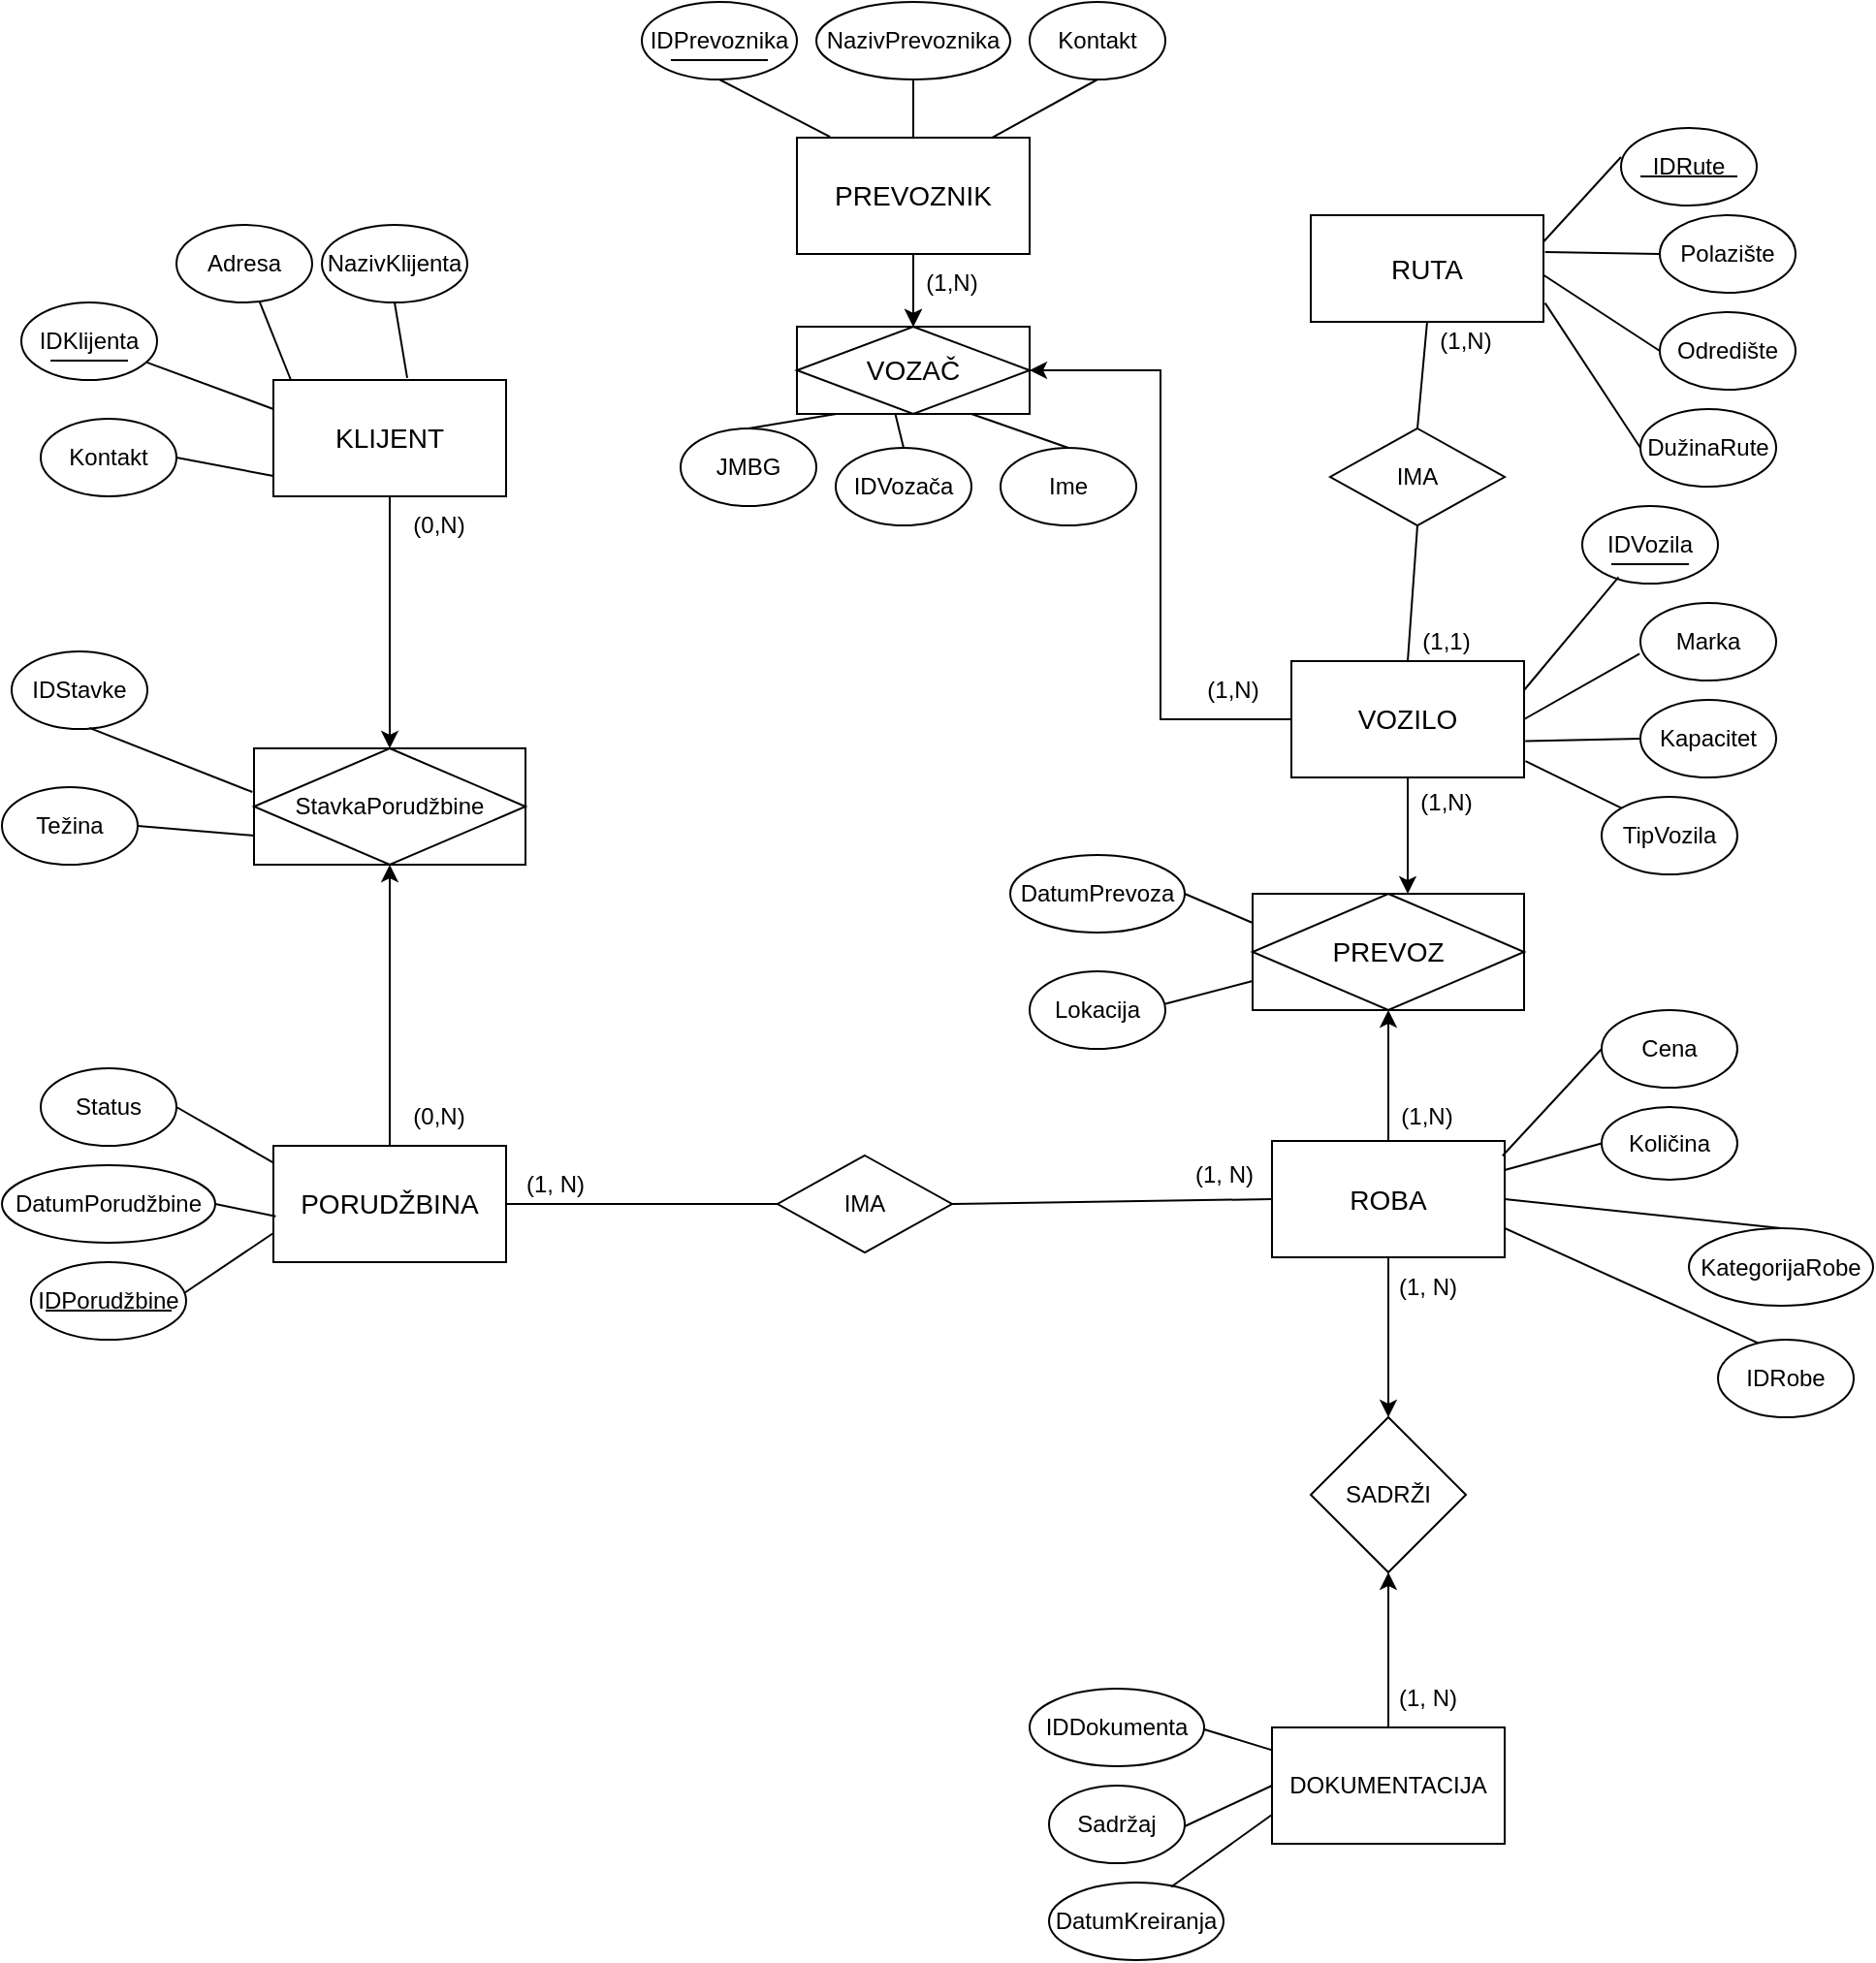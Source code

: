 <mxfile version="22.1.2" type="device">
  <diagram id="R2lEEEUBdFMjLlhIrx00" name="Page-1">
    <mxGraphModel dx="2391" dy="2306" grid="1" gridSize="10" guides="1" tooltips="1" connect="1" arrows="1" fold="1" page="1" pageScale="1" pageWidth="850" pageHeight="1100" math="0" shadow="0" extFonts="Permanent Marker^https://fonts.googleapis.com/css?family=Permanent+Marker">
      <root>
        <mxCell id="0" />
        <mxCell id="1" parent="0" />
        <mxCell id="lmZwWqNMLVkpS8_7VC-I-85" style="edgeStyle=orthogonalEdgeStyle;rounded=0;orthogonalLoop=1;jettySize=auto;html=1;entryX=0.5;entryY=0;entryDx=0;entryDy=0;" parent="1" source="lmZwWqNMLVkpS8_7VC-I-1" target="lmZwWqNMLVkpS8_7VC-I-84" edge="1">
          <mxGeometry relative="1" as="geometry" />
        </mxCell>
        <mxCell id="lmZwWqNMLVkpS8_7VC-I-1" value="&lt;span style=&quot;font-size: 14px;&quot;&gt;KLIJENT&lt;/span&gt;" style="rounded=0;whiteSpace=wrap;html=1;" parent="1" vertex="1">
          <mxGeometry x="180" y="105" width="120" height="60" as="geometry" />
        </mxCell>
        <mxCell id="X-RrgHV1Gdf56iwSbWIR-30" style="edgeStyle=orthogonalEdgeStyle;rounded=0;orthogonalLoop=1;jettySize=auto;html=1;entryX=0.5;entryY=1;entryDx=0;entryDy=0;" parent="1" source="lmZwWqNMLVkpS8_7VC-I-2" target="X-RrgHV1Gdf56iwSbWIR-26" edge="1">
          <mxGeometry relative="1" as="geometry" />
        </mxCell>
        <mxCell id="Z6134khWnOBLi61K8WME-16" style="edgeStyle=orthogonalEdgeStyle;rounded=0;orthogonalLoop=1;jettySize=auto;html=1;entryX=0.5;entryY=0;entryDx=0;entryDy=0;" edge="1" parent="1" source="lmZwWqNMLVkpS8_7VC-I-2" target="Z6134khWnOBLi61K8WME-12">
          <mxGeometry relative="1" as="geometry" />
        </mxCell>
        <mxCell id="lmZwWqNMLVkpS8_7VC-I-2" value="&lt;font style=&quot;font-size: 14px;&quot;&gt;ROBA&lt;/font&gt;" style="rounded=0;whiteSpace=wrap;html=1;" parent="1" vertex="1">
          <mxGeometry x="695" y="497.5" width="120" height="60" as="geometry" />
        </mxCell>
        <mxCell id="X-RrgHV1Gdf56iwSbWIR-17" style="edgeStyle=orthogonalEdgeStyle;rounded=0;orthogonalLoop=1;jettySize=auto;html=1;entryX=0.5;entryY=0;entryDx=0;entryDy=0;" parent="1" source="lmZwWqNMLVkpS8_7VC-I-3" target="X-RrgHV1Gdf56iwSbWIR-16" edge="1">
          <mxGeometry relative="1" as="geometry" />
        </mxCell>
        <mxCell id="Z6134khWnOBLi61K8WME-19" value="" style="edgeStyle=orthogonalEdgeStyle;rounded=0;orthogonalLoop=1;jettySize=auto;html=1;" edge="1" parent="1" source="lmZwWqNMLVkpS8_7VC-I-3" target="X-RrgHV1Gdf56iwSbWIR-16">
          <mxGeometry relative="1" as="geometry" />
        </mxCell>
        <mxCell id="lmZwWqNMLVkpS8_7VC-I-3" value="&lt;font style=&quot;font-size: 14px;&quot;&gt;PREVOZNIK&lt;/font&gt;" style="rounded=0;whiteSpace=wrap;html=1;" parent="1" vertex="1">
          <mxGeometry x="450" y="-20" width="120" height="60" as="geometry" />
        </mxCell>
        <mxCell id="X-RrgHV1Gdf56iwSbWIR-19" style="edgeStyle=orthogonalEdgeStyle;rounded=0;orthogonalLoop=1;jettySize=auto;html=1;entryX=1;entryY=0.5;entryDx=0;entryDy=0;" parent="1" source="lmZwWqNMLVkpS8_7VC-I-4" target="X-RrgHV1Gdf56iwSbWIR-16" edge="1">
          <mxGeometry relative="1" as="geometry" />
        </mxCell>
        <mxCell id="X-RrgHV1Gdf56iwSbWIR-27" style="edgeStyle=orthogonalEdgeStyle;rounded=0;orthogonalLoop=1;jettySize=auto;html=1;entryX=0.5;entryY=0;entryDx=0;entryDy=0;" parent="1" source="lmZwWqNMLVkpS8_7VC-I-4" edge="1">
          <mxGeometry relative="1" as="geometry">
            <mxPoint x="765" y="370.0" as="targetPoint" />
          </mxGeometry>
        </mxCell>
        <mxCell id="lmZwWqNMLVkpS8_7VC-I-4" value="&lt;font style=&quot;font-size: 14px;&quot;&gt;VOZILO&lt;/font&gt;" style="rounded=0;whiteSpace=wrap;html=1;" parent="1" vertex="1">
          <mxGeometry x="705" y="250" width="120" height="60" as="geometry" />
        </mxCell>
        <mxCell id="lmZwWqNMLVkpS8_7VC-I-5" value="&lt;font style=&quot;font-size: 14px;&quot;&gt;RUTA&lt;/font&gt;" style="rounded=0;whiteSpace=wrap;html=1;" parent="1" vertex="1">
          <mxGeometry x="715" y="20" width="120" height="55" as="geometry" />
        </mxCell>
        <mxCell id="lmZwWqNMLVkpS8_7VC-I-86" style="edgeStyle=orthogonalEdgeStyle;rounded=0;orthogonalLoop=1;jettySize=auto;html=1;entryX=0.5;entryY=1;entryDx=0;entryDy=0;" parent="1" source="lmZwWqNMLVkpS8_7VC-I-6" target="lmZwWqNMLVkpS8_7VC-I-84" edge="1">
          <mxGeometry relative="1" as="geometry" />
        </mxCell>
        <mxCell id="lmZwWqNMLVkpS8_7VC-I-6" value="&lt;font style=&quot;font-size: 14px;&quot;&gt;PORUDŽBINA&lt;/font&gt;" style="rounded=0;whiteSpace=wrap;html=1;" parent="1" vertex="1">
          <mxGeometry x="180" y="500" width="120" height="60" as="geometry" />
        </mxCell>
        <mxCell id="lmZwWqNMLVkpS8_7VC-I-8" value="IDKlijenta" style="ellipse;whiteSpace=wrap;html=1;" parent="1" vertex="1">
          <mxGeometry x="50" y="65" width="70" height="40" as="geometry" />
        </mxCell>
        <mxCell id="lmZwWqNMLVkpS8_7VC-I-9" value="NazivKlijenta" style="ellipse;whiteSpace=wrap;html=1;" parent="1" vertex="1">
          <mxGeometry x="205" y="25" width="75" height="40" as="geometry" />
        </mxCell>
        <mxCell id="lmZwWqNMLVkpS8_7VC-I-10" value="Adresa" style="ellipse;whiteSpace=wrap;html=1;" parent="1" vertex="1">
          <mxGeometry x="130" y="25" width="70" height="40" as="geometry" />
        </mxCell>
        <mxCell id="lmZwWqNMLVkpS8_7VC-I-11" value="Kontakt" style="ellipse;whiteSpace=wrap;html=1;" parent="1" vertex="1">
          <mxGeometry x="60" y="125" width="70" height="40" as="geometry" />
        </mxCell>
        <mxCell id="lmZwWqNMLVkpS8_7VC-I-15" value="" style="endArrow=none;html=1;rounded=0;exitX=0.5;exitY=1;exitDx=0;exitDy=0;entryX=0.575;entryY=-0.017;entryDx=0;entryDy=0;entryPerimeter=0;" parent="1" source="lmZwWqNMLVkpS8_7VC-I-9" target="lmZwWqNMLVkpS8_7VC-I-1" edge="1">
          <mxGeometry width="50" height="50" relative="1" as="geometry">
            <mxPoint x="220" y="185" as="sourcePoint" />
            <mxPoint x="270" y="135" as="targetPoint" />
          </mxGeometry>
        </mxCell>
        <mxCell id="lmZwWqNMLVkpS8_7VC-I-17" value="" style="endArrow=none;html=1;rounded=0;entryX=0.575;entryY=-0.017;entryDx=0;entryDy=0;entryPerimeter=0;" parent="1" source="lmZwWqNMLVkpS8_7VC-I-10" edge="1">
          <mxGeometry width="50" height="50" relative="1" as="geometry">
            <mxPoint x="180" y="66" as="sourcePoint" />
            <mxPoint x="189" y="105" as="targetPoint" />
          </mxGeometry>
        </mxCell>
        <mxCell id="lmZwWqNMLVkpS8_7VC-I-18" value="" style="endArrow=none;html=1;rounded=0;entryX=0;entryY=0.25;entryDx=0;entryDy=0;" parent="1" source="lmZwWqNMLVkpS8_7VC-I-8" target="lmZwWqNMLVkpS8_7VC-I-1" edge="1">
          <mxGeometry width="50" height="50" relative="1" as="geometry">
            <mxPoint x="171" y="95" as="sourcePoint" />
            <mxPoint x="180" y="134" as="targetPoint" />
          </mxGeometry>
        </mxCell>
        <mxCell id="lmZwWqNMLVkpS8_7VC-I-19" value="" style="endArrow=none;html=1;rounded=0;exitX=1;exitY=0.5;exitDx=0;exitDy=0;entryX=0.575;entryY=-0.017;entryDx=0;entryDy=0;entryPerimeter=0;" parent="1" source="lmZwWqNMLVkpS8_7VC-I-11" edge="1">
          <mxGeometry width="50" height="50" relative="1" as="geometry">
            <mxPoint x="171" y="115.5" as="sourcePoint" />
            <mxPoint x="180" y="154.5" as="targetPoint" />
          </mxGeometry>
        </mxCell>
        <mxCell id="lmZwWqNMLVkpS8_7VC-I-22" value="" style="endArrow=none;html=1;rounded=0;" parent="1" edge="1">
          <mxGeometry width="50" height="50" relative="1" as="geometry">
            <mxPoint x="65" y="95" as="sourcePoint" />
            <mxPoint x="105" y="95" as="targetPoint" />
            <Array as="points">
              <mxPoint x="90" y="95" />
            </Array>
          </mxGeometry>
        </mxCell>
        <mxCell id="lmZwWqNMLVkpS8_7VC-I-25" value="KategorijaRobe" style="ellipse;whiteSpace=wrap;html=1;" parent="1" vertex="1">
          <mxGeometry x="910" y="542.5" width="95" height="40" as="geometry" />
        </mxCell>
        <mxCell id="lmZwWqNMLVkpS8_7VC-I-26" value="Količina" style="ellipse;whiteSpace=wrap;html=1;" parent="1" vertex="1">
          <mxGeometry x="865" y="480" width="70" height="37.5" as="geometry" />
        </mxCell>
        <mxCell id="lmZwWqNMLVkpS8_7VC-I-27" value="Cena" style="ellipse;whiteSpace=wrap;html=1;" parent="1" vertex="1">
          <mxGeometry x="865" y="430" width="70" height="40" as="geometry" />
        </mxCell>
        <mxCell id="lmZwWqNMLVkpS8_7VC-I-30" value="" style="endArrow=none;html=1;rounded=0;exitX=0.298;exitY=0.045;exitDx=0;exitDy=0;entryX=1;entryY=0.75;entryDx=0;entryDy=0;exitPerimeter=0;" parent="1" source="lmZwWqNMLVkpS8_7VC-I-23" target="lmZwWqNMLVkpS8_7VC-I-2" edge="1">
          <mxGeometry width="50" height="50" relative="1" as="geometry">
            <mxPoint x="645" y="497.5" as="sourcePoint" />
            <mxPoint x="695" y="507" as="targetPoint" />
          </mxGeometry>
        </mxCell>
        <mxCell id="lmZwWqNMLVkpS8_7VC-I-31" value="" style="endArrow=none;html=1;rounded=0;exitX=0.5;exitY=0;exitDx=0;exitDy=0;entryX=1;entryY=0.5;entryDx=0;entryDy=0;" parent="1" source="lmZwWqNMLVkpS8_7VC-I-25" target="lmZwWqNMLVkpS8_7VC-I-2" edge="1">
          <mxGeometry width="50" height="50" relative="1" as="geometry">
            <mxPoint x="645" y="522.75" as="sourcePoint" />
            <mxPoint x="695" y="532.25" as="targetPoint" />
          </mxGeometry>
        </mxCell>
        <mxCell id="lmZwWqNMLVkpS8_7VC-I-32" value="" style="endArrow=none;html=1;rounded=0;exitX=0;exitY=0.5;exitDx=0;exitDy=0;entryX=1;entryY=0.25;entryDx=0;entryDy=0;" parent="1" source="lmZwWqNMLVkpS8_7VC-I-26" target="lmZwWqNMLVkpS8_7VC-I-2" edge="1">
          <mxGeometry width="50" height="50" relative="1" as="geometry">
            <mxPoint x="645" y="538" as="sourcePoint" />
            <mxPoint x="695" y="547.5" as="targetPoint" />
          </mxGeometry>
        </mxCell>
        <mxCell id="lmZwWqNMLVkpS8_7VC-I-33" value="" style="endArrow=none;html=1;rounded=0;entryX=0.991;entryY=0.127;entryDx=0;entryDy=0;entryPerimeter=0;exitX=0;exitY=0.5;exitDx=0;exitDy=0;" parent="1" source="lmZwWqNMLVkpS8_7VC-I-27" target="lmZwWqNMLVkpS8_7VC-I-2" edge="1">
          <mxGeometry width="50" height="50" relative="1" as="geometry">
            <mxPoint x="875" y="436" as="sourcePoint" />
            <mxPoint x="715" y="597.5" as="targetPoint" />
          </mxGeometry>
        </mxCell>
        <mxCell id="lmZwWqNMLVkpS8_7VC-I-34" value="IDPrevoznika" style="ellipse;whiteSpace=wrap;html=1;" parent="1" vertex="1">
          <mxGeometry x="370" y="-90" width="80" height="40" as="geometry" />
        </mxCell>
        <mxCell id="lmZwWqNMLVkpS8_7VC-I-35" value="NazivPrevoznika" style="ellipse;whiteSpace=wrap;html=1;" parent="1" vertex="1">
          <mxGeometry x="460" y="-90" width="100" height="40" as="geometry" />
        </mxCell>
        <mxCell id="lmZwWqNMLVkpS8_7VC-I-36" value="Kontakt" style="ellipse;whiteSpace=wrap;html=1;" parent="1" vertex="1">
          <mxGeometry x="570" y="-90" width="70" height="40" as="geometry" />
        </mxCell>
        <mxCell id="lmZwWqNMLVkpS8_7VC-I-37" value="" style="endArrow=none;html=1;rounded=0;" parent="1" edge="1">
          <mxGeometry width="50" height="50" relative="1" as="geometry">
            <mxPoint x="385" y="-60" as="sourcePoint" />
            <mxPoint x="435" y="-60" as="targetPoint" />
          </mxGeometry>
        </mxCell>
        <mxCell id="lmZwWqNMLVkpS8_7VC-I-38" value="" style="endArrow=none;html=1;rounded=0;entryX=0.5;entryY=1;entryDx=0;entryDy=0;exitX=0.142;exitY=-0.007;exitDx=0;exitDy=0;exitPerimeter=0;" parent="1" source="lmZwWqNMLVkpS8_7VC-I-3" target="lmZwWqNMLVkpS8_7VC-I-34" edge="1">
          <mxGeometry width="50" height="50" relative="1" as="geometry">
            <mxPoint x="450" y="10" as="sourcePoint" />
            <mxPoint x="500" y="-40" as="targetPoint" />
          </mxGeometry>
        </mxCell>
        <mxCell id="lmZwWqNMLVkpS8_7VC-I-39" value="" style="endArrow=none;html=1;rounded=0;entryX=0.5;entryY=0;entryDx=0;entryDy=0;exitX=0.5;exitY=1;exitDx=0;exitDy=0;" parent="1" source="lmZwWqNMLVkpS8_7VC-I-35" target="lmZwWqNMLVkpS8_7VC-I-3" edge="1">
          <mxGeometry width="50" height="50" relative="1" as="geometry">
            <mxPoint x="470" y="30" as="sourcePoint" />
            <mxPoint x="520" y="-20" as="targetPoint" />
          </mxGeometry>
        </mxCell>
        <mxCell id="lmZwWqNMLVkpS8_7VC-I-40" value="" style="endArrow=none;html=1;rounded=0;entryX=0.838;entryY=0.002;entryDx=0;entryDy=0;entryPerimeter=0;exitX=0.5;exitY=1;exitDx=0;exitDy=0;" parent="1" source="lmZwWqNMLVkpS8_7VC-I-36" target="lmZwWqNMLVkpS8_7VC-I-3" edge="1">
          <mxGeometry width="50" height="50" relative="1" as="geometry">
            <mxPoint x="450" y="30" as="sourcePoint" />
            <mxPoint x="500" y="-20" as="targetPoint" />
          </mxGeometry>
        </mxCell>
        <mxCell id="lmZwWqNMLVkpS8_7VC-I-41" value="Marka" style="ellipse;whiteSpace=wrap;html=1;" parent="1" vertex="1">
          <mxGeometry x="885" y="220" width="70" height="40" as="geometry" />
        </mxCell>
        <mxCell id="lmZwWqNMLVkpS8_7VC-I-42" value="Kapacitet" style="ellipse;whiteSpace=wrap;html=1;" parent="1" vertex="1">
          <mxGeometry x="885" y="270" width="70" height="40" as="geometry" />
        </mxCell>
        <mxCell id="lmZwWqNMLVkpS8_7VC-I-43" value="TipVozila" style="ellipse;whiteSpace=wrap;html=1;" parent="1" vertex="1">
          <mxGeometry x="865" y="320" width="70" height="40" as="geometry" />
        </mxCell>
        <mxCell id="lmZwWqNMLVkpS8_7VC-I-44" value="IDVozila" style="ellipse;whiteSpace=wrap;html=1;" parent="1" vertex="1">
          <mxGeometry x="855" y="170" width="70" height="40" as="geometry" />
        </mxCell>
        <mxCell id="lmZwWqNMLVkpS8_7VC-I-45" value="" style="endArrow=none;html=1;rounded=0;entryX=-0.006;entryY=0.654;entryDx=0;entryDy=0;entryPerimeter=0;" parent="1" target="lmZwWqNMLVkpS8_7VC-I-41" edge="1">
          <mxGeometry width="50" height="50" relative="1" as="geometry">
            <mxPoint x="825" y="280" as="sourcePoint" />
            <mxPoint x="875" y="230" as="targetPoint" />
          </mxGeometry>
        </mxCell>
        <mxCell id="lmZwWqNMLVkpS8_7VC-I-46" value="" style="endArrow=none;html=1;rounded=0;entryX=0.267;entryY=0.918;entryDx=0;entryDy=0;entryPerimeter=0;" parent="1" target="lmZwWqNMLVkpS8_7VC-I-44" edge="1">
          <mxGeometry width="50" height="50" relative="1" as="geometry">
            <mxPoint x="825" y="265" as="sourcePoint" />
            <mxPoint x="875" y="215" as="targetPoint" />
          </mxGeometry>
        </mxCell>
        <mxCell id="lmZwWqNMLVkpS8_7VC-I-48" value="" style="endArrow=none;html=1;rounded=0;exitX=1.005;exitY=0.687;exitDx=0;exitDy=0;exitPerimeter=0;" parent="1" source="lmZwWqNMLVkpS8_7VC-I-4" edge="1">
          <mxGeometry width="50" height="50" relative="1" as="geometry">
            <mxPoint x="835" y="290" as="sourcePoint" />
            <mxPoint x="885" y="290" as="targetPoint" />
          </mxGeometry>
        </mxCell>
        <mxCell id="lmZwWqNMLVkpS8_7VC-I-49" value="" style="endArrow=none;html=1;rounded=0;entryX=0;entryY=0;entryDx=0;entryDy=0;exitX=1.006;exitY=0.86;exitDx=0;exitDy=0;exitPerimeter=0;" parent="1" source="lmZwWqNMLVkpS8_7VC-I-4" target="lmZwWqNMLVkpS8_7VC-I-43" edge="1">
          <mxGeometry width="50" height="50" relative="1" as="geometry">
            <mxPoint x="795" y="370" as="sourcePoint" />
            <mxPoint x="845" y="320" as="targetPoint" />
          </mxGeometry>
        </mxCell>
        <mxCell id="lmZwWqNMLVkpS8_7VC-I-50" value="" style="endArrow=none;html=1;rounded=0;" parent="1" edge="1">
          <mxGeometry width="50" height="50" relative="1" as="geometry">
            <mxPoint x="870" y="200" as="sourcePoint" />
            <mxPoint x="910" y="200" as="targetPoint" />
          </mxGeometry>
        </mxCell>
        <mxCell id="lmZwWqNMLVkpS8_7VC-I-51" value="" style="endArrow=none;html=1;rounded=0;" parent="1" edge="1" source="lmZwWqNMLVkpS8_7VC-I-23">
          <mxGeometry width="50" height="50" relative="1" as="geometry">
            <mxPoint x="935" y="629.71" as="sourcePoint" />
            <mxPoint x="985" y="629.71" as="targetPoint" />
          </mxGeometry>
        </mxCell>
        <mxCell id="lmZwWqNMLVkpS8_7VC-I-53" value="IDRute" style="ellipse;whiteSpace=wrap;html=1;" parent="1" vertex="1">
          <mxGeometry x="875" y="-25" width="70" height="40" as="geometry" />
        </mxCell>
        <mxCell id="lmZwWqNMLVkpS8_7VC-I-54" value="Polazište" style="ellipse;whiteSpace=wrap;html=1;" parent="1" vertex="1">
          <mxGeometry x="895" y="20" width="70" height="40" as="geometry" />
        </mxCell>
        <mxCell id="lmZwWqNMLVkpS8_7VC-I-55" value="Odredište" style="ellipse;whiteSpace=wrap;html=1;" parent="1" vertex="1">
          <mxGeometry x="895" y="70" width="70" height="40" as="geometry" />
        </mxCell>
        <mxCell id="lmZwWqNMLVkpS8_7VC-I-57" value="DužinaRute" style="ellipse;whiteSpace=wrap;html=1;" parent="1" vertex="1">
          <mxGeometry x="885" y="120" width="70" height="40" as="geometry" />
        </mxCell>
        <mxCell id="lmZwWqNMLVkpS8_7VC-I-58" value="" style="endArrow=none;html=1;rounded=0;entryX=0;entryY=0.5;entryDx=0;entryDy=0;exitX=1;exitY=0.25;exitDx=0;exitDy=0;" parent="1" source="lmZwWqNMLVkpS8_7VC-I-5" edge="1">
          <mxGeometry width="50" height="50" relative="1" as="geometry">
            <mxPoint x="855" y="30" as="sourcePoint" />
            <mxPoint x="875" y="-10" as="targetPoint" />
          </mxGeometry>
        </mxCell>
        <mxCell id="lmZwWqNMLVkpS8_7VC-I-59" value="" style="endArrow=none;html=1;rounded=0;entryX=0;entryY=0.5;entryDx=0;entryDy=0;exitX=1.007;exitY=0.345;exitDx=0;exitDy=0;exitPerimeter=0;" parent="1" source="lmZwWqNMLVkpS8_7VC-I-5" target="lmZwWqNMLVkpS8_7VC-I-54" edge="1">
          <mxGeometry width="50" height="50" relative="1" as="geometry">
            <mxPoint x="795" y="150" as="sourcePoint" />
            <mxPoint x="845" y="100" as="targetPoint" />
          </mxGeometry>
        </mxCell>
        <mxCell id="lmZwWqNMLVkpS8_7VC-I-60" value="" style="endArrow=none;html=1;rounded=0;entryX=0;entryY=0.5;entryDx=0;entryDy=0;exitX=0.999;exitY=0.559;exitDx=0;exitDy=0;exitPerimeter=0;" parent="1" source="lmZwWqNMLVkpS8_7VC-I-5" target="lmZwWqNMLVkpS8_7VC-I-55" edge="1">
          <mxGeometry width="50" height="50" relative="1" as="geometry">
            <mxPoint x="805" y="210" as="sourcePoint" />
            <mxPoint x="855" y="160" as="targetPoint" />
          </mxGeometry>
        </mxCell>
        <mxCell id="lmZwWqNMLVkpS8_7VC-I-61" value="" style="endArrow=none;html=1;rounded=0;entryX=0;entryY=0.5;entryDx=0;entryDy=0;exitX=1.007;exitY=0.824;exitDx=0;exitDy=0;exitPerimeter=0;" parent="1" source="lmZwWqNMLVkpS8_7VC-I-5" target="lmZwWqNMLVkpS8_7VC-I-57" edge="1">
          <mxGeometry width="50" height="50" relative="1" as="geometry">
            <mxPoint x="845" y="250" as="sourcePoint" />
            <mxPoint x="895" y="200" as="targetPoint" />
          </mxGeometry>
        </mxCell>
        <mxCell id="lmZwWqNMLVkpS8_7VC-I-62" value="" style="endArrow=none;html=1;rounded=0;" parent="1" edge="1">
          <mxGeometry width="50" height="50" relative="1" as="geometry">
            <mxPoint x="885" as="sourcePoint" />
            <mxPoint x="935" as="targetPoint" />
          </mxGeometry>
        </mxCell>
        <mxCell id="lmZwWqNMLVkpS8_7VC-I-63" value="IDPorudžbine" style="ellipse;whiteSpace=wrap;html=1;" parent="1" vertex="1">
          <mxGeometry x="55" y="560" width="80" height="40" as="geometry" />
        </mxCell>
        <mxCell id="lmZwWqNMLVkpS8_7VC-I-64" value="DatumPorudžbine" style="ellipse;whiteSpace=wrap;html=1;" parent="1" vertex="1">
          <mxGeometry x="40" y="510" width="110" height="40" as="geometry" />
        </mxCell>
        <mxCell id="lmZwWqNMLVkpS8_7VC-I-65" value="Status" style="ellipse;whiteSpace=wrap;html=1;" parent="1" vertex="1">
          <mxGeometry x="60" y="460" width="70" height="40" as="geometry" />
        </mxCell>
        <mxCell id="lmZwWqNMLVkpS8_7VC-I-66" value="" style="endArrow=none;html=1;rounded=0;" parent="1" edge="1">
          <mxGeometry width="50" height="50" relative="1" as="geometry">
            <mxPoint x="62.5" y="585" as="sourcePoint" />
            <mxPoint x="127.5" y="585" as="targetPoint" />
          </mxGeometry>
        </mxCell>
        <mxCell id="lmZwWqNMLVkpS8_7VC-I-67" value="" style="endArrow=none;html=1;rounded=0;entryX=0;entryY=0.75;entryDx=0;entryDy=0;exitX=0.994;exitY=0.391;exitDx=0;exitDy=0;exitPerimeter=0;" parent="1" source="lmZwWqNMLVkpS8_7VC-I-63" target="lmZwWqNMLVkpS8_7VC-I-6" edge="1">
          <mxGeometry width="50" height="50" relative="1" as="geometry">
            <mxPoint x="270" y="650" as="sourcePoint" />
            <mxPoint x="320" y="600" as="targetPoint" />
          </mxGeometry>
        </mxCell>
        <mxCell id="lmZwWqNMLVkpS8_7VC-I-68" value="" style="endArrow=none;html=1;rounded=0;entryX=0.01;entryY=0.606;entryDx=0;entryDy=0;entryPerimeter=0;exitX=1;exitY=0.5;exitDx=0;exitDy=0;" parent="1" source="lmZwWqNMLVkpS8_7VC-I-64" target="lmZwWqNMLVkpS8_7VC-I-6" edge="1">
          <mxGeometry width="50" height="50" relative="1" as="geometry">
            <mxPoint x="270" y="650" as="sourcePoint" />
            <mxPoint x="320" y="600" as="targetPoint" />
          </mxGeometry>
        </mxCell>
        <mxCell id="lmZwWqNMLVkpS8_7VC-I-69" value="" style="endArrow=none;html=1;rounded=0;entryX=1;entryY=0.5;entryDx=0;entryDy=0;exitX=0.003;exitY=0.149;exitDx=0;exitDy=0;exitPerimeter=0;" parent="1" source="lmZwWqNMLVkpS8_7VC-I-6" target="lmZwWqNMLVkpS8_7VC-I-65" edge="1">
          <mxGeometry width="50" height="50" relative="1" as="geometry">
            <mxPoint x="270" y="650" as="sourcePoint" />
            <mxPoint x="320" y="600" as="targetPoint" />
          </mxGeometry>
        </mxCell>
        <mxCell id="lmZwWqNMLVkpS8_7VC-I-74" value="IDStavke" style="ellipse;whiteSpace=wrap;html=1;" parent="1" vertex="1">
          <mxGeometry x="45" y="245" width="70" height="40" as="geometry" />
        </mxCell>
        <mxCell id="lmZwWqNMLVkpS8_7VC-I-76" value="Težina" style="ellipse;whiteSpace=wrap;html=1;" parent="1" vertex="1">
          <mxGeometry x="40" y="315" width="70" height="40" as="geometry" />
        </mxCell>
        <mxCell id="lmZwWqNMLVkpS8_7VC-I-84" value="StavkaPorudžbine" style="shape=associativeEntity;whiteSpace=wrap;html=1;align=center;" parent="1" vertex="1">
          <mxGeometry x="170" y="295" width="140" height="60" as="geometry" />
        </mxCell>
        <mxCell id="lmZwWqNMLVkpS8_7VC-I-89" value="" style="endArrow=none;html=1;rounded=0;exitX=1;exitY=0.5;exitDx=0;exitDy=0;entryX=0;entryY=0.75;entryDx=0;entryDy=0;" parent="1" source="lmZwWqNMLVkpS8_7VC-I-76" target="lmZwWqNMLVkpS8_7VC-I-84" edge="1">
          <mxGeometry relative="1" as="geometry">
            <mxPoint x="385" y="295" as="sourcePoint" />
            <mxPoint x="435" y="315" as="targetPoint" />
          </mxGeometry>
        </mxCell>
        <mxCell id="lmZwWqNMLVkpS8_7VC-I-91" value="" style="endArrow=none;html=1;rounded=0;entryX=0.573;entryY=0.986;entryDx=0;entryDy=0;exitX=-0.006;exitY=0.375;exitDx=0;exitDy=0;entryPerimeter=0;exitPerimeter=0;" parent="1" source="lmZwWqNMLVkpS8_7VC-I-84" target="lmZwWqNMLVkpS8_7VC-I-74" edge="1">
          <mxGeometry width="50" height="50" relative="1" as="geometry">
            <mxPoint x="415" y="325" as="sourcePoint" />
            <mxPoint x="490" y="295" as="targetPoint" />
          </mxGeometry>
        </mxCell>
        <mxCell id="lmZwWqNMLVkpS8_7VC-I-96" value="(0,N)" style="text;html=1;align=center;verticalAlign=middle;resizable=0;points=[];autosize=1;strokeColor=none;fillColor=none;" parent="1" vertex="1">
          <mxGeometry x="240" y="470" width="50" height="30" as="geometry" />
        </mxCell>
        <mxCell id="lmZwWqNMLVkpS8_7VC-I-97" value="(0,N)" style="text;html=1;align=center;verticalAlign=middle;resizable=0;points=[];autosize=1;strokeColor=none;fillColor=none;" parent="1" vertex="1">
          <mxGeometry x="240" y="165" width="50" height="30" as="geometry" />
        </mxCell>
        <mxCell id="lmZwWqNMLVkpS8_7VC-I-100" value="IMA" style="shape=rhombus;perimeter=rhombusPerimeter;whiteSpace=wrap;html=1;align=center;" parent="1" vertex="1">
          <mxGeometry x="440" y="505" width="90" height="50" as="geometry" />
        </mxCell>
        <mxCell id="lmZwWqNMLVkpS8_7VC-I-101" value="" style="endArrow=none;html=1;rounded=0;exitX=0;exitY=0.5;exitDx=0;exitDy=0;entryX=1;entryY=0.5;entryDx=0;entryDy=0;" parent="1" source="lmZwWqNMLVkpS8_7VC-I-100" target="lmZwWqNMLVkpS8_7VC-I-6" edge="1">
          <mxGeometry width="50" height="50" relative="1" as="geometry">
            <mxPoint x="180" y="610" as="sourcePoint" />
            <mxPoint x="230" y="560" as="targetPoint" />
          </mxGeometry>
        </mxCell>
        <mxCell id="X-RrgHV1Gdf56iwSbWIR-2" value="" style="endArrow=none;html=1;rounded=0;entryX=1;entryY=0.5;entryDx=0;entryDy=0;exitX=0;exitY=0.5;exitDx=0;exitDy=0;" parent="1" source="lmZwWqNMLVkpS8_7VC-I-2" target="lmZwWqNMLVkpS8_7VC-I-100" edge="1">
          <mxGeometry width="50" height="50" relative="1" as="geometry">
            <mxPoint x="280" y="450" as="sourcePoint" />
            <mxPoint x="330" y="400" as="targetPoint" />
          </mxGeometry>
        </mxCell>
        <mxCell id="X-RrgHV1Gdf56iwSbWIR-3" value="IMA" style="shape=rhombus;perimeter=rhombusPerimeter;whiteSpace=wrap;html=1;align=center;" parent="1" vertex="1">
          <mxGeometry x="725" y="130" width="90" height="50" as="geometry" />
        </mxCell>
        <mxCell id="X-RrgHV1Gdf56iwSbWIR-4" value="" style="endArrow=none;html=1;rounded=0;entryX=0.5;entryY=0;entryDx=0;entryDy=0;" parent="1" target="X-RrgHV1Gdf56iwSbWIR-3" edge="1">
          <mxGeometry width="50" height="50" relative="1" as="geometry">
            <mxPoint x="775" y="75" as="sourcePoint" />
            <mxPoint x="715" y="125" as="targetPoint" />
          </mxGeometry>
        </mxCell>
        <mxCell id="X-RrgHV1Gdf56iwSbWIR-5" value="" style="endArrow=none;html=1;rounded=0;exitX=0.5;exitY=1;exitDx=0;exitDy=0;" parent="1" source="X-RrgHV1Gdf56iwSbWIR-3" edge="1">
          <mxGeometry width="50" height="50" relative="1" as="geometry">
            <mxPoint x="770" y="190" as="sourcePoint" />
            <mxPoint x="765" y="250" as="targetPoint" />
          </mxGeometry>
        </mxCell>
        <mxCell id="X-RrgHV1Gdf56iwSbWIR-6" value="(1,1)" style="text;html=1;strokeColor=none;fillColor=none;align=center;verticalAlign=middle;whiteSpace=wrap;rounded=0;" parent="1" vertex="1">
          <mxGeometry x="755" y="225" width="60" height="30" as="geometry" />
        </mxCell>
        <mxCell id="X-RrgHV1Gdf56iwSbWIR-8" value="(1,N)" style="text;html=1;strokeColor=none;fillColor=none;align=center;verticalAlign=middle;whiteSpace=wrap;rounded=0;" parent="1" vertex="1">
          <mxGeometry x="765" y="70" width="60" height="30" as="geometry" />
        </mxCell>
        <mxCell id="X-RrgHV1Gdf56iwSbWIR-13" value="IDVozača" style="ellipse;whiteSpace=wrap;html=1;" parent="1" vertex="1">
          <mxGeometry x="470" y="140" width="70" height="40" as="geometry" />
        </mxCell>
        <mxCell id="X-RrgHV1Gdf56iwSbWIR-14" value="Ime" style="ellipse;whiteSpace=wrap;html=1;" parent="1" vertex="1">
          <mxGeometry x="555" y="140" width="70" height="40" as="geometry" />
        </mxCell>
        <mxCell id="X-RrgHV1Gdf56iwSbWIR-16" value="&lt;font style=&quot;font-size: 14px;&quot;&gt;VOZAČ&lt;/font&gt;" style="shape=associativeEntity;whiteSpace=wrap;html=1;align=center;" parent="1" vertex="1">
          <mxGeometry x="450" y="77.5" width="120" height="45" as="geometry" />
        </mxCell>
        <mxCell id="X-RrgHV1Gdf56iwSbWIR-21" value="JMBG" style="ellipse;whiteSpace=wrap;html=1;" parent="1" vertex="1">
          <mxGeometry x="390" y="130" width="70" height="40" as="geometry" />
        </mxCell>
        <mxCell id="X-RrgHV1Gdf56iwSbWIR-23" value="" style="endArrow=none;html=1;rounded=0;entryX=0.169;entryY=0.999;entryDx=0;entryDy=0;entryPerimeter=0;exitX=0.5;exitY=0;exitDx=0;exitDy=0;" parent="1" source="X-RrgHV1Gdf56iwSbWIR-21" target="X-RrgHV1Gdf56iwSbWIR-16" edge="1">
          <mxGeometry width="50" height="50" relative="1" as="geometry">
            <mxPoint x="520" y="200" as="sourcePoint" />
            <mxPoint x="570" y="150" as="targetPoint" />
          </mxGeometry>
        </mxCell>
        <mxCell id="X-RrgHV1Gdf56iwSbWIR-24" value="" style="endArrow=none;html=1;rounded=0;entryX=0.422;entryY=0.991;entryDx=0;entryDy=0;entryPerimeter=0;exitX=0.5;exitY=0;exitDx=0;exitDy=0;" parent="1" source="X-RrgHV1Gdf56iwSbWIR-13" target="X-RrgHV1Gdf56iwSbWIR-16" edge="1">
          <mxGeometry width="50" height="50" relative="1" as="geometry">
            <mxPoint x="500" y="190" as="sourcePoint" />
            <mxPoint x="550" y="140" as="targetPoint" />
          </mxGeometry>
        </mxCell>
        <mxCell id="X-RrgHV1Gdf56iwSbWIR-25" value="" style="endArrow=none;html=1;rounded=0;entryX=0.5;entryY=0;entryDx=0;entryDy=0;exitX=0.75;exitY=1;exitDx=0;exitDy=0;" parent="1" source="X-RrgHV1Gdf56iwSbWIR-16" target="X-RrgHV1Gdf56iwSbWIR-14" edge="1">
          <mxGeometry width="50" height="50" relative="1" as="geometry">
            <mxPoint x="500" y="190" as="sourcePoint" />
            <mxPoint x="550" y="140" as="targetPoint" />
          </mxGeometry>
        </mxCell>
        <mxCell id="X-RrgHV1Gdf56iwSbWIR-26" value="&lt;font style=&quot;font-size: 14px;&quot;&gt;PREVOZ&lt;/font&gt;" style="shape=associativeEntity;whiteSpace=wrap;html=1;align=center;" parent="1" vertex="1">
          <mxGeometry x="685" y="370" width="140" height="60" as="geometry" />
        </mxCell>
        <mxCell id="X-RrgHV1Gdf56iwSbWIR-32" value="DatumPrevoza" style="ellipse;whiteSpace=wrap;html=1;" parent="1" vertex="1">
          <mxGeometry x="560" y="350" width="90" height="40" as="geometry" />
        </mxCell>
        <mxCell id="X-RrgHV1Gdf56iwSbWIR-33" value="Lokacija" style="ellipse;whiteSpace=wrap;html=1;" parent="1" vertex="1">
          <mxGeometry x="570" y="410" width="70" height="40" as="geometry" />
        </mxCell>
        <mxCell id="X-RrgHV1Gdf56iwSbWIR-34" value="" style="endArrow=none;html=1;rounded=0;entryX=0;entryY=0.25;entryDx=0;entryDy=0;exitX=1;exitY=0.5;exitDx=0;exitDy=0;" parent="1" source="X-RrgHV1Gdf56iwSbWIR-32" target="X-RrgHV1Gdf56iwSbWIR-26" edge="1">
          <mxGeometry width="50" height="50" relative="1" as="geometry">
            <mxPoint x="760" y="410" as="sourcePoint" />
            <mxPoint x="810" y="360" as="targetPoint" />
          </mxGeometry>
        </mxCell>
        <mxCell id="X-RrgHV1Gdf56iwSbWIR-35" value="" style="endArrow=none;html=1;rounded=0;exitX=0;exitY=0.75;exitDx=0;exitDy=0;entryX=1.001;entryY=0.419;entryDx=0;entryDy=0;entryPerimeter=0;" parent="1" source="X-RrgHV1Gdf56iwSbWIR-26" target="X-RrgHV1Gdf56iwSbWIR-33" edge="1">
          <mxGeometry width="50" height="50" relative="1" as="geometry">
            <mxPoint x="760" y="410" as="sourcePoint" />
            <mxPoint x="810" y="360" as="targetPoint" />
          </mxGeometry>
        </mxCell>
        <mxCell id="X-RrgHV1Gdf56iwSbWIR-36" value="(1,N)" style="text;html=1;strokeColor=none;fillColor=none;align=center;verticalAlign=middle;whiteSpace=wrap;rounded=0;" parent="1" vertex="1">
          <mxGeometry x="755" y="307.5" width="60" height="30" as="geometry" />
        </mxCell>
        <mxCell id="X-RrgHV1Gdf56iwSbWIR-37" value="(1,N)" style="text;html=1;strokeColor=none;fillColor=none;align=center;verticalAlign=middle;whiteSpace=wrap;rounded=0;" parent="1" vertex="1">
          <mxGeometry x="745" y="470" width="60" height="30" as="geometry" />
        </mxCell>
        <mxCell id="X-RrgHV1Gdf56iwSbWIR-38" value="(1,N)" style="text;html=1;strokeColor=none;fillColor=none;align=center;verticalAlign=middle;whiteSpace=wrap;rounded=0;" parent="1" vertex="1">
          <mxGeometry x="645" y="250" width="60" height="30" as="geometry" />
        </mxCell>
        <mxCell id="X-RrgHV1Gdf56iwSbWIR-39" value="(1,N)" style="text;html=1;strokeColor=none;fillColor=none;align=center;verticalAlign=middle;whiteSpace=wrap;rounded=0;" parent="1" vertex="1">
          <mxGeometry x="500" y="40" width="60" height="30" as="geometry" />
        </mxCell>
        <mxCell id="Z6134khWnOBLi61K8WME-15" style="edgeStyle=orthogonalEdgeStyle;rounded=0;orthogonalLoop=1;jettySize=auto;html=1;entryX=0.5;entryY=1;entryDx=0;entryDy=0;" edge="1" parent="1" source="Z6134khWnOBLi61K8WME-1" target="Z6134khWnOBLi61K8WME-12">
          <mxGeometry relative="1" as="geometry" />
        </mxCell>
        <mxCell id="Z6134khWnOBLi61K8WME-1" value="DOKUMENTACIJA" style="rounded=0;whiteSpace=wrap;html=1;" vertex="1" parent="1">
          <mxGeometry x="695" y="800" width="120" height="60" as="geometry" />
        </mxCell>
        <mxCell id="Z6134khWnOBLi61K8WME-3" value="IDDokumenta" style="ellipse;whiteSpace=wrap;html=1;" vertex="1" parent="1">
          <mxGeometry x="570" y="780" width="90" height="40" as="geometry" />
        </mxCell>
        <mxCell id="Z6134khWnOBLi61K8WME-4" value="Sadržaj" style="ellipse;whiteSpace=wrap;html=1;" vertex="1" parent="1">
          <mxGeometry x="580" y="830" width="70" height="40" as="geometry" />
        </mxCell>
        <mxCell id="Z6134khWnOBLi61K8WME-5" value="DatumKreiranja" style="ellipse;whiteSpace=wrap;html=1;" vertex="1" parent="1">
          <mxGeometry x="580" y="880" width="90" height="40" as="geometry" />
        </mxCell>
        <mxCell id="Z6134khWnOBLi61K8WME-6" value="" style="endArrow=none;html=1;rounded=0;exitX=0.994;exitY=0.391;exitDx=0;exitDy=0;exitPerimeter=0;" edge="1" parent="1" target="Z6134khWnOBLi61K8WME-1">
          <mxGeometry width="50" height="50" relative="1" as="geometry">
            <mxPoint x="660" y="801" as="sourcePoint" />
            <mxPoint x="705" y="770" as="targetPoint" />
          </mxGeometry>
        </mxCell>
        <mxCell id="Z6134khWnOBLi61K8WME-7" value="" style="endArrow=none;html=1;rounded=0;entryX=0;entryY=0.5;entryDx=0;entryDy=0;exitX=0.994;exitY=0.391;exitDx=0;exitDy=0;exitPerimeter=0;" edge="1" parent="1" target="Z6134khWnOBLi61K8WME-1">
          <mxGeometry width="50" height="50" relative="1" as="geometry">
            <mxPoint x="650" y="851" as="sourcePoint" />
            <mxPoint x="695" y="820" as="targetPoint" />
          </mxGeometry>
        </mxCell>
        <mxCell id="Z6134khWnOBLi61K8WME-8" value="" style="endArrow=none;html=1;rounded=0;entryX=0;entryY=0.75;entryDx=0;entryDy=0;exitX=0.7;exitY=0.057;exitDx=0;exitDy=0;exitPerimeter=0;" edge="1" parent="1" source="Z6134khWnOBLi61K8WME-5" target="Z6134khWnOBLi61K8WME-1">
          <mxGeometry width="50" height="50" relative="1" as="geometry">
            <mxPoint x="655" y="870" as="sourcePoint" />
            <mxPoint x="700" y="839" as="targetPoint" />
          </mxGeometry>
        </mxCell>
        <mxCell id="Z6134khWnOBLi61K8WME-9" value="(1, N)" style="text;html=1;align=center;verticalAlign=middle;resizable=0;points=[];autosize=1;strokeColor=none;fillColor=none;" vertex="1" parent="1">
          <mxGeometry x="300" y="505" width="50" height="30" as="geometry" />
        </mxCell>
        <mxCell id="Z6134khWnOBLi61K8WME-10" value="(1, N)" style="text;html=1;align=center;verticalAlign=middle;resizable=0;points=[];autosize=1;strokeColor=none;fillColor=none;" vertex="1" parent="1">
          <mxGeometry x="645" y="500" width="50" height="30" as="geometry" />
        </mxCell>
        <mxCell id="Z6134khWnOBLi61K8WME-11" value="" style="endArrow=none;html=1;rounded=0;" edge="1" parent="1" target="lmZwWqNMLVkpS8_7VC-I-23">
          <mxGeometry width="50" height="50" relative="1" as="geometry">
            <mxPoint x="935" y="629.71" as="sourcePoint" />
            <mxPoint x="985" y="629.71" as="targetPoint" />
          </mxGeometry>
        </mxCell>
        <mxCell id="lmZwWqNMLVkpS8_7VC-I-23" value="IDRobe" style="ellipse;whiteSpace=wrap;html=1;" parent="1" vertex="1">
          <mxGeometry x="925" y="600" width="70" height="40" as="geometry" />
        </mxCell>
        <mxCell id="Z6134khWnOBLi61K8WME-12" value="SADRŽI" style="rhombus;whiteSpace=wrap;html=1;" vertex="1" parent="1">
          <mxGeometry x="715" y="640" width="80" height="80" as="geometry" />
        </mxCell>
        <mxCell id="Z6134khWnOBLi61K8WME-17" value="(1, N)" style="text;html=1;align=center;verticalAlign=middle;resizable=0;points=[];autosize=1;strokeColor=none;fillColor=none;" vertex="1" parent="1">
          <mxGeometry x="750" y="557.5" width="50" height="30" as="geometry" />
        </mxCell>
        <mxCell id="Z6134khWnOBLi61K8WME-18" value="(1, N)" style="text;html=1;align=center;verticalAlign=middle;resizable=0;points=[];autosize=1;strokeColor=none;fillColor=none;" vertex="1" parent="1">
          <mxGeometry x="750" y="770" width="50" height="30" as="geometry" />
        </mxCell>
      </root>
    </mxGraphModel>
  </diagram>
</mxfile>
